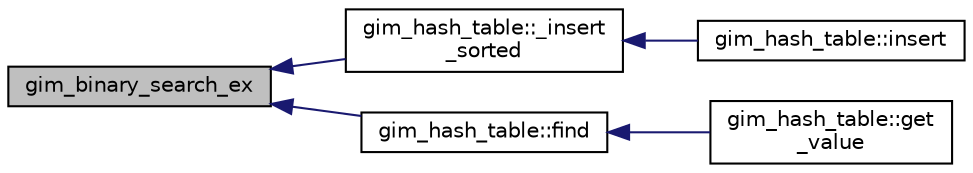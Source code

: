 digraph "gim_binary_search_ex"
{
  edge [fontname="Helvetica",fontsize="10",labelfontname="Helvetica",labelfontsize="10"];
  node [fontname="Helvetica",fontsize="10",shape=record];
  rankdir="LR";
  Node1 [label="gim_binary_search_ex",height=0.2,width=0.4,color="black", fillcolor="grey75", style="filled", fontcolor="black"];
  Node1 -> Node2 [dir="back",color="midnightblue",fontsize="10",style="solid",fontname="Helvetica"];
  Node2 [label="gim_hash_table::_insert\l_sorted",height=0.2,width=0.4,color="black", fillcolor="white", style="filled",URL="$classgim__hash__table.html#a66d18cb60b0628a9aa759304395f4825",tooltip="Insert an element in an ordered array. "];
  Node2 -> Node3 [dir="back",color="midnightblue",fontsize="10",style="solid",fontname="Helvetica"];
  Node3 [label="gim_hash_table::insert",height=0.2,width=0.4,color="black", fillcolor="white", style="filled",URL="$classgim__hash__table.html#aff0e9bdb5bd6aacf9272db6789c514f7",tooltip="Insert an element into the hash. "];
  Node1 -> Node4 [dir="back",color="midnightblue",fontsize="10",style="solid",fontname="Helvetica"];
  Node4 [label="gim_hash_table::find",height=0.2,width=0.4,color="black", fillcolor="white", style="filled",URL="$classgim__hash__table.html#a14261b2d7de34188f8bc5179e4d60760",tooltip="Finds the index of the element with the key. "];
  Node4 -> Node5 [dir="back",color="midnightblue",fontsize="10",style="solid",fontname="Helvetica"];
  Node5 [label="gim_hash_table::get\l_value",height=0.2,width=0.4,color="black", fillcolor="white", style="filled",URL="$classgim__hash__table.html#a40b5c46a0117da3948cd1b093f185321",tooltip="Retrieves the value associated with the index. "];
}
